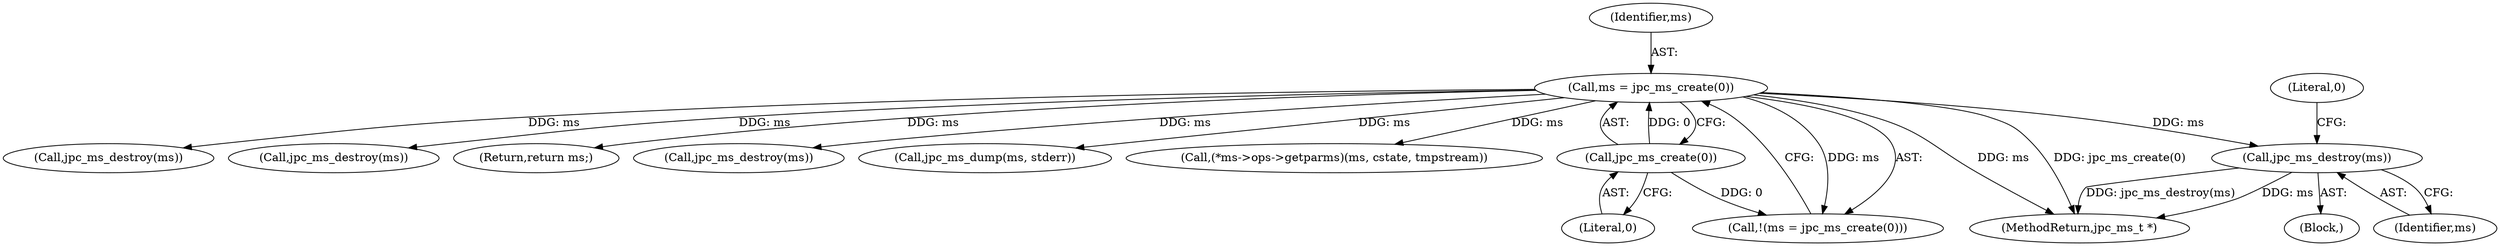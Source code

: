 digraph "0_jasper_d42b2388f7f8e0332c846675133acea151fc557a_34@pointer" {
"1000203" [label="(Call,jpc_ms_destroy(ms))"];
"1000121" [label="(Call,ms = jpc_ms_create(0))"];
"1000123" [label="(Call,jpc_ms_create(0))"];
"1000122" [label="(Identifier,ms)"];
"1000186" [label="(Call,jpc_ms_destroy(ms))"];
"1000124" [label="(Literal,0)"];
"1000148" [label="(Call,jpc_ms_destroy(ms))"];
"1000306" [label="(Return,return ms;)"];
"1000123" [label="(Call,jpc_ms_create(0))"];
"1000224" [label="(Call,jpc_ms_destroy(ms))"];
"1000202" [label="(Block,)"];
"1000121" [label="(Call,ms = jpc_ms_create(0))"];
"1000203" [label="(Call,jpc_ms_destroy(ms))"];
"1000204" [label="(Identifier,ms)"];
"1000285" [label="(Call,jpc_ms_dump(ms, stderr))"];
"1000206" [label="(Literal,0)"];
"1000229" [label="(Call,(*ms->ops->getparms)(ms, cstate, tmpstream))"];
"1000120" [label="(Call,!(ms = jpc_ms_create(0)))"];
"1000308" [label="(MethodReturn,jpc_ms_t *)"];
"1000203" -> "1000202"  [label="AST: "];
"1000203" -> "1000204"  [label="CFG: "];
"1000204" -> "1000203"  [label="AST: "];
"1000206" -> "1000203"  [label="CFG: "];
"1000203" -> "1000308"  [label="DDG: jpc_ms_destroy(ms)"];
"1000203" -> "1000308"  [label="DDG: ms"];
"1000121" -> "1000203"  [label="DDG: ms"];
"1000121" -> "1000120"  [label="AST: "];
"1000121" -> "1000123"  [label="CFG: "];
"1000122" -> "1000121"  [label="AST: "];
"1000123" -> "1000121"  [label="AST: "];
"1000120" -> "1000121"  [label="CFG: "];
"1000121" -> "1000308"  [label="DDG: jpc_ms_create(0)"];
"1000121" -> "1000308"  [label="DDG: ms"];
"1000121" -> "1000120"  [label="DDG: ms"];
"1000123" -> "1000121"  [label="DDG: 0"];
"1000121" -> "1000148"  [label="DDG: ms"];
"1000121" -> "1000186"  [label="DDG: ms"];
"1000121" -> "1000224"  [label="DDG: ms"];
"1000121" -> "1000229"  [label="DDG: ms"];
"1000121" -> "1000285"  [label="DDG: ms"];
"1000121" -> "1000306"  [label="DDG: ms"];
"1000123" -> "1000124"  [label="CFG: "];
"1000124" -> "1000123"  [label="AST: "];
"1000123" -> "1000120"  [label="DDG: 0"];
}

